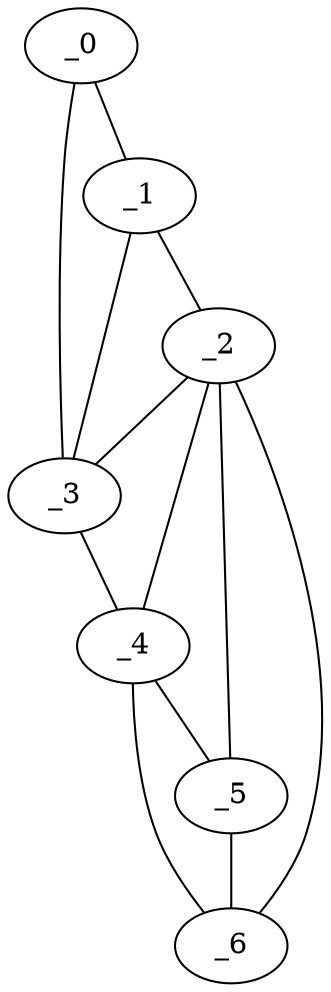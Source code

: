 graph "obj94__15.gxl" {
	_0	 [x=44,
		y=43];
	_1	 [x=55,
		y=44];
	_0 -- _1	 [valence=1];
	_3	 [x=65,
		y=80];
	_0 -- _3	 [valence=1];
	_2	 [x=64,
		y=47];
	_1 -- _2	 [valence=1];
	_1 -- _3	 [valence=1];
	_2 -- _3	 [valence=2];
	_4	 [x=78,
		y=75];
	_2 -- _4	 [valence=2];
	_5	 [x=91,
		y=68];
	_2 -- _5	 [valence=1];
	_6	 [x=96,
		y=66];
	_2 -- _6	 [valence=1];
	_3 -- _4	 [valence=1];
	_4 -- _5	 [valence=2];
	_4 -- _6	 [valence=1];
	_5 -- _6	 [valence=2];
}
